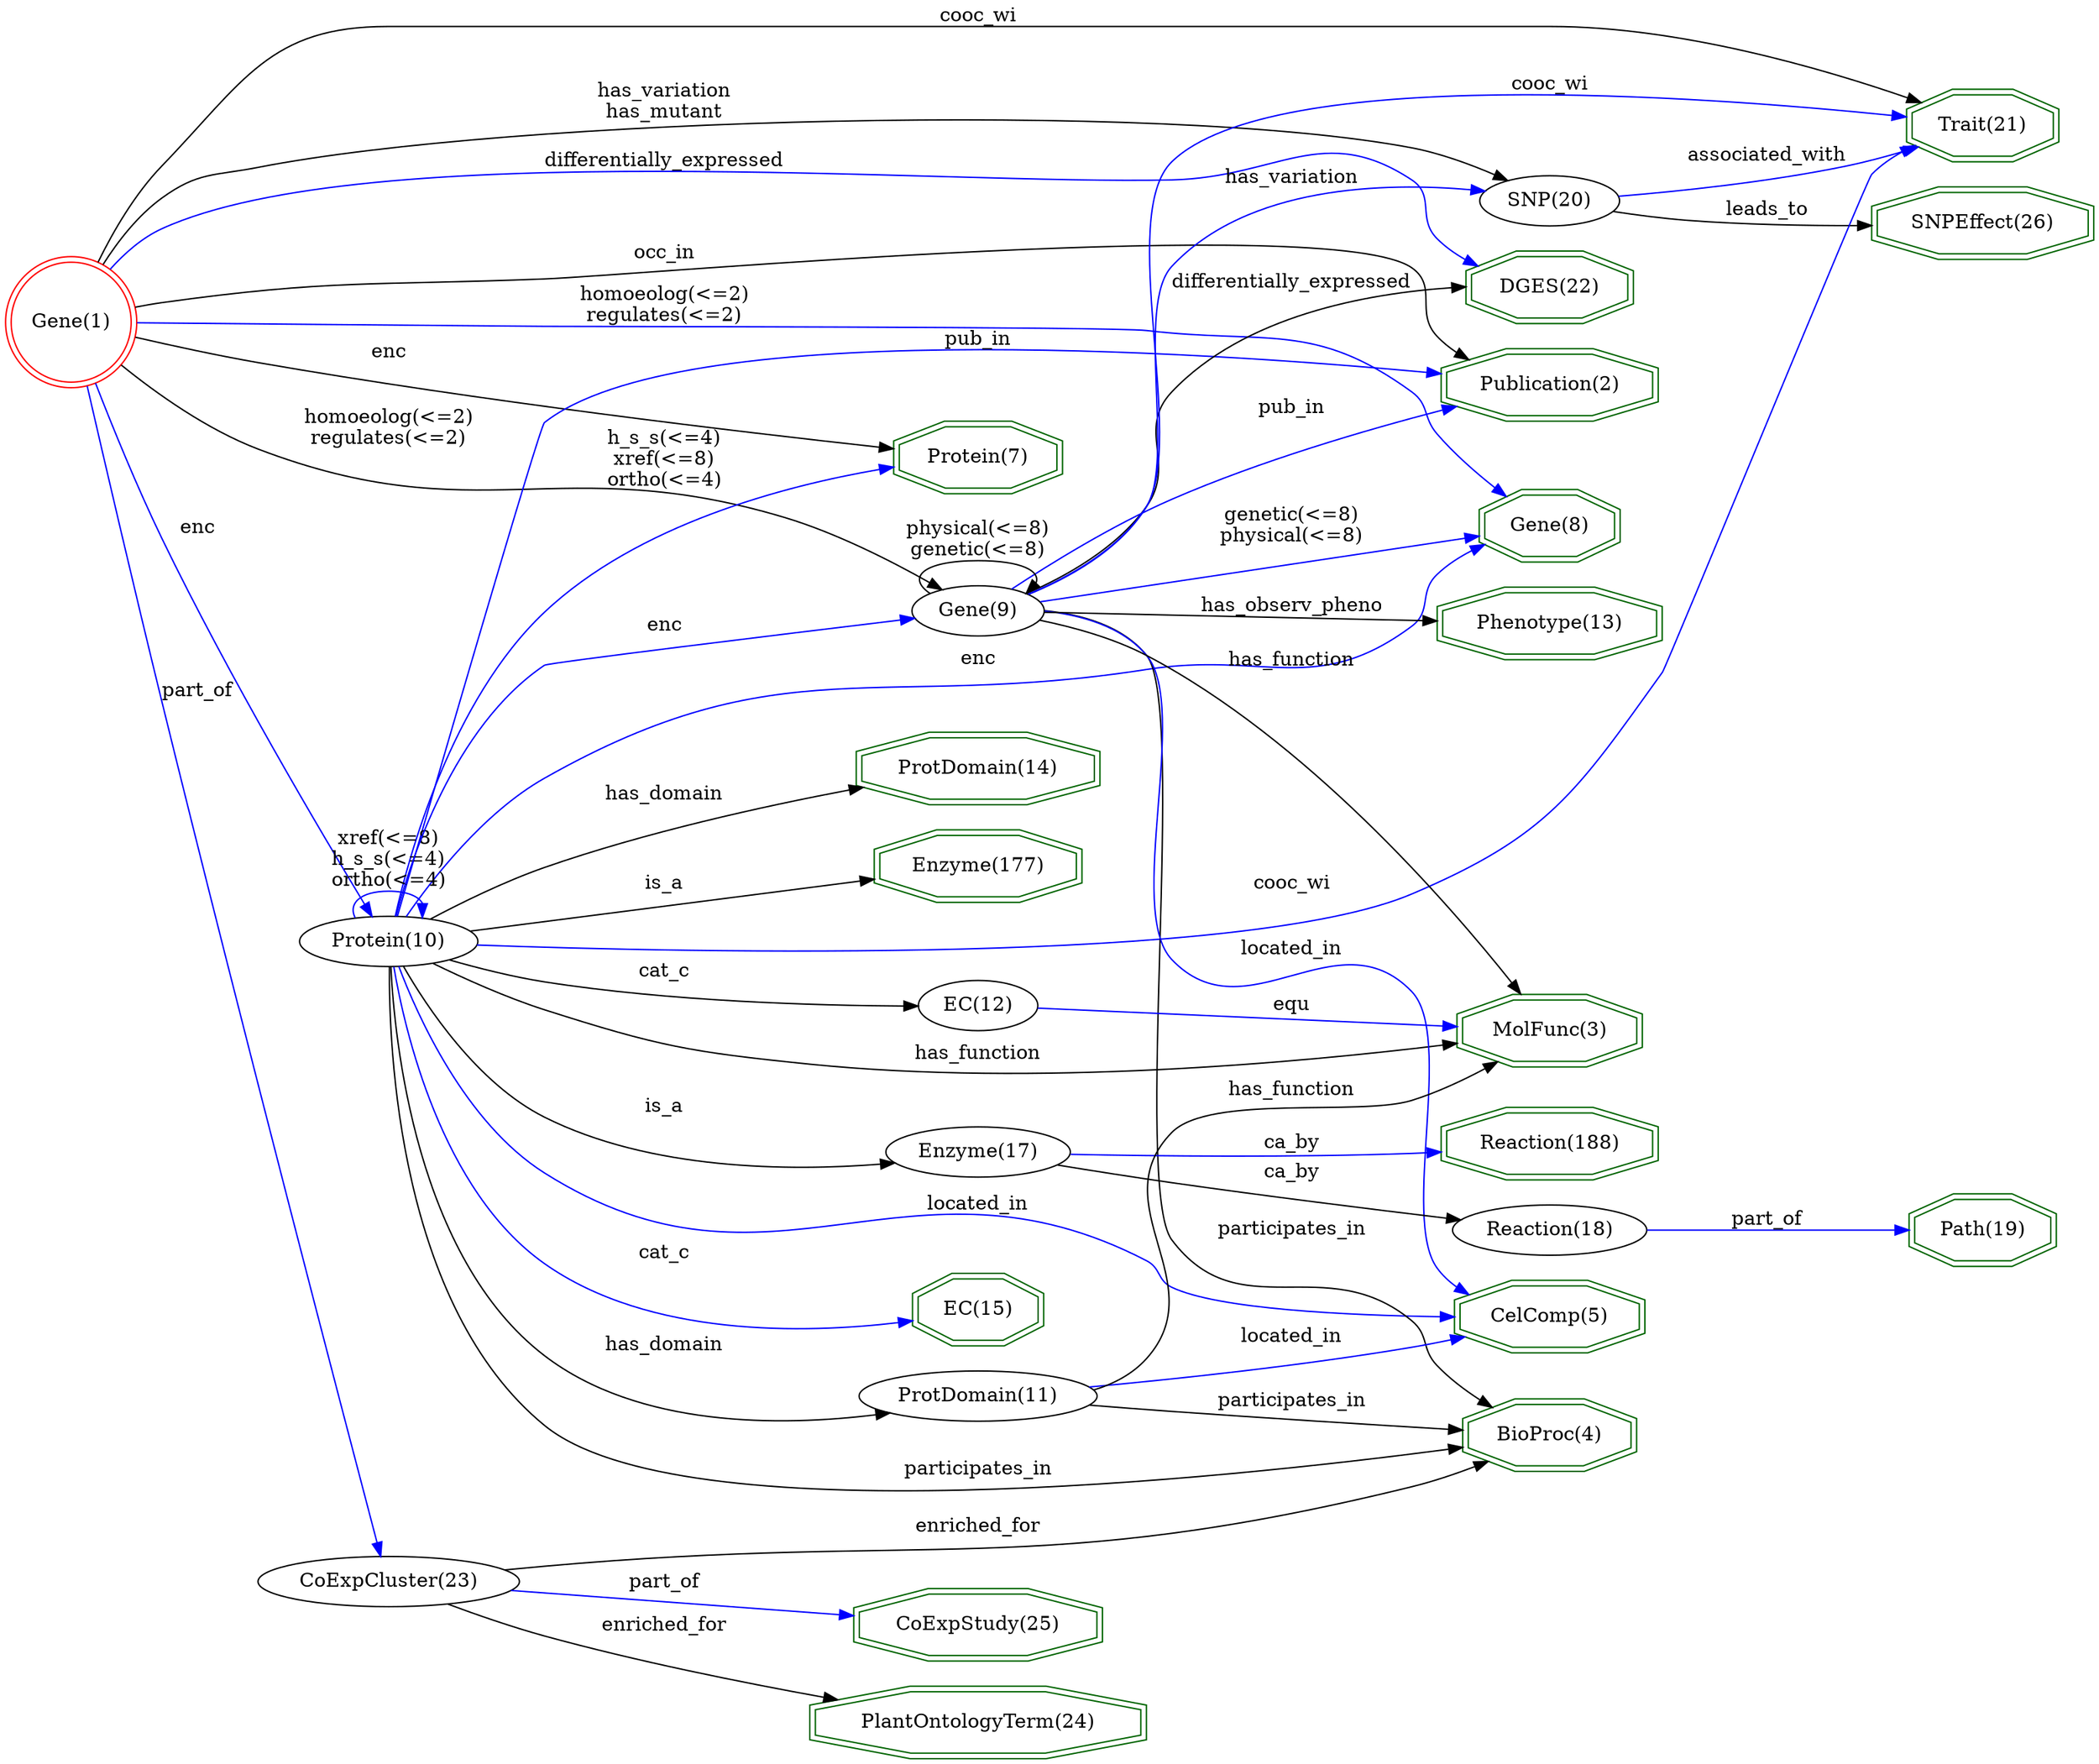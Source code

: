 digraph {
	graph [_draw_="c 9 -#fffffe00 C 7 -#ffffff P 4 0 0 0 1199 1279.45 1199 1279.45 0 ",
		bb="0,0,1279.4,1199",
		rankdir=LR,
		xdotversion=1.7
	];
	node [label="\N"];
	"EC(15)"	[_draw_="c 7 -#006400 p 8 629.53 288.54 629.53 303.46 606.55 314 574.05 314 551.08 303.46 551.08 288.54 574.05 278 606.55 278 c 7 -#006400 \
p 8 633.54 285.98 633.54 306.02 607.43 318 573.17 318 547.06 306.02 547.06 285.98 573.17 274 607.43 274 ",
		_ldraw_="F 14 11 -Times-Roman c 7 -#000000 T 590.3 291.8 0 41.21 6 -EC(15) ",
		color=darkgreen,
		height=0.61111,
		pos="590.3,296",
		shape=doubleoctagon,
		width=1.1977];
	"Path(19)"	[_draw_="c 7 -#006400 p 8 1251.61 346.54 1251.61 361.46 1225.94 372 1189.64 372 1163.97 361.46 1163.97 346.54 1189.64 336 1225.94 336 c 7 \
-#006400 p 8 1255.6 343.86 1255.6 364.14 1226.73 376 1188.85 376 1159.98 364.14 1159.98 343.86 1188.85 332 1226.73 332 ",
		_ldraw_="F 14 11 -Times-Roman c 7 -#000000 T 1207.79 349.8 0 48.21 8 -Path(19) ",
		color=darkgreen,
		height=0.61111,
		pos="1207.8,354",
		shape=doubleoctagon,
		width=1.3307];
	"BioProc(4)"	[_draw_="c 7 -#006400 p 8 992.87 200.54 992.87 215.46 961.56 226 917.27 226 885.96 215.46 885.96 200.54 917.27 190 961.56 190 c 7 -#006400 \
p 8 996.87 197.67 996.87 218.33 962.21 230 916.62 230 881.96 218.33 881.96 197.67 916.62 186 962.21 186 ",
		_ldraw_="F 14 11 -Times-Roman c 7 -#000000 T 939.41 203.8 0 62.21 10 -BioProc(4) ",
		color=darkgreen,
		height=0.61111,
		pos="939.41,208",
		shape=doubleoctagon,
		width=1.5966];
	"CelComp(5)"	[_draw_="c 7 -#006400 p 8 998.02 281.54 998.02 296.46 963.69 307 915.14 307 880.81 296.46 880.81 281.54 915.14 271 963.69 271 c 7 -#006400 \
p 8 1002.01 278.59 1002.01 299.41 964.29 311 914.54 311 876.82 299.41 876.82 278.59 914.54 267 964.29 267 ",
		_ldraw_="F 14 11 -Times-Roman c 7 -#000000 T 939.41 284.8 0 69.99 10 -CelComp(5) ",
		color=darkgreen,
		height=0.61111,
		pos="939.41,289",
		shape=doubleoctagon,
		width=1.7443];
	"Protein(7)"	[_draw_="c 7 -#006400 p 8 639.82 874.54 639.82 889.46 610.81 900 569.79 900 540.78 889.46 540.78 874.54 569.79 864 610.81 864 c 7 -#006400 \
p 8 643.81 871.74 643.81 892.26 611.51 904 569.09 904 536.8 892.26 536.8 871.74 569.09 860 611.51 860 ",
		_ldraw_="F 14 11 -Times-Roman c 7 -#000000 T 590.3 877.8 0 56.77 10 -Protein(7) ",
		color=darkgreen,
		height=0.61111,
		pos="590.3,882",
		shape=doubleoctagon,
		width=1.4931];
	"MolFunc(3)"	[_draw_="c 7 -#006400 p 8 996.81 506.54 996.81 521.46 963.19 532 915.64 532 882.02 521.46 882.02 506.54 915.64 496 963.19 496 c 7 -#006400 \
p 8 1000.82 503.61 1000.82 524.39 963.8 536 915.03 536 878.01 524.39 878.01 503.61 915.03 492 963.8 492 ",
		_ldraw_="F 14 11 -Times-Roman c 7 -#000000 T 939.41 509.8 0 67.66 10 -MolFunc(3) ",
		color=darkgreen,
		height=0.61111,
		pos="939.41,514",
		shape=doubleoctagon,
		width=1.7];
	"DGES(22)"	[_draw_="c 7 -#006400 p 8 991.19 994.54 991.19 1009.46 960.86 1020 917.97 1020 887.64 1009.46 887.64 994.54 917.97 984 960.86 984 c 7 -#006400 \
p 8 995.18 991.7 995.18 1012.3 961.53 1024 917.3 1024 883.65 1012.3 883.65 991.7 917.3 980 961.53 980 ",
		_ldraw_="F 14 11 -Times-Roman c 7 -#000000 T 939.41 997.8 0 59.88 8 -DGES(22) ",
		color=darkgreen,
		height=0.61111,
		pos="939.41,1002",
		shape=doubleoctagon,
		width=1.5523];
	"Trait(21)"	[_draw_="c 7 -#006400 p 8 1253.09 1104.54 1253.09 1119.46 1226.55 1130 1189.03 1130 1162.49 1119.46 1162.49 1104.54 1189.03 1094 1226.55 \
1094 c 7 -#006400 p 8 1257.1 1101.83 1257.1 1122.17 1227.32 1134 1188.25 1134 1158.48 1122.17 1158.48 1101.83 1188.25 1090 1227.32 \
1090 ",
		_ldraw_="F 14 11 -Times-Roman c 7 -#000000 T 1207.79 1107.8 0 50.05 9 -Trait(21) ",
		color=darkgreen,
		height=0.61111,
		pos="1207.8,1112",
		shape=doubleoctagon,
		width=1.3655];
	"SNPEffect(26)"	[_draw_="c 7 -#006400 p 8 1275.6 1040.54 1275.6 1055.46 1235.88 1066 1179.7 1066 1139.98 1055.46 1139.98 1040.54 1179.7 1030 1235.88 1030 \
c 7 -#006400 p 8 1279.6 1037.47 1279.6 1058.53 1236.4 1070 1179.18 1070 1135.98 1058.53 1135.98 1037.47 1179.18 1026 1236.4 1026 ",
		_ldraw_="F 14 11 -Times-Roman c 7 -#000000 T 1207.79 1043.8 0 82.95 13 -SNPEffect(26) ",
		color=darkgreen,
		height=0.61111,
		pos="1207.8,1048",
		shape=doubleoctagon,
		width=1.9905];
	"Publication(2)"	[_draw_="c 7 -#006400 p 8 1005.31 932.54 1005.31 947.46 966.71 958 912.12 958 873.52 947.46 873.52 932.54 912.12 922 966.71 922 c 7 -#006400 \
p 8 1009.32 929.49 1009.32 950.51 967.25 962 911.58 962 869.51 950.51 869.51 929.49 911.58 918 967.25 918 ",
		_ldraw_="F 14 11 -Times-Roman c 7 -#000000 T 939.41 935.8 0 80.1 14 -Publication(2) ",
		color=darkgreen,
		height=0.61111,
		pos="939.41,940",
		shape=doubleoctagon,
		width=1.9362];
	"Reaction(188)"	[_draw_="c 7 -#006400 p 8 1005.29 442.54 1005.29 457.46 966.7 468 912.13 468 873.54 457.46 873.54 442.54 912.13 432 966.7 432 c 7 -#006400 \
p 8 1009.3 439.49 1009.3 460.51 967.24 472 911.59 472 869.53 460.51 869.53 439.49 911.59 428 967.24 428 ",
		_ldraw_="F 14 11 -Times-Roman c 7 -#000000 T 939.41 445.8 0 80.08 13 -Reaction(188) ",
		color=darkgreen,
		height=0.61111,
		pos="939.41,450",
		shape=doubleoctagon,
		width=1.9359];
	"ProtDomain(14)"	[_draw_="c 7 -#006400 p 8 664.16 662.54 664.16 677.46 620.89 688 559.71 688 516.45 677.46 516.45 662.54 559.71 652 620.89 652 c 7 -#006400 \
p 8 668.16 659.4 668.16 680.6 621.38 692 559.23 692 512.44 680.6 512.44 659.4 559.23 648 621.38 648 ",
		_ldraw_="F 14 11 -Times-Roman c 7 -#000000 T 590.3 665.8 0 91.77 14 -ProtDomain(14) ",
		color=darkgreen,
		height=0.61111,
		pos="590.3,670",
		shape=doubleoctagon,
		width=2.1578];
	"Enzyme(177)"	[_draw_="c 7 -#006400 p 8 653.37 600.54 653.37 615.46 616.42 626 564.18 626 527.23 615.46 527.23 600.54 564.18 590 616.42 590 c 7 -#006400 \
p 8 657.37 597.53 657.37 618.47 616.98 630 563.62 630 523.23 618.47 523.23 597.53 563.62 586 616.98 586 ",
		_ldraw_="F 14 11 -Times-Roman c 7 -#000000 T 590.3 603.8 0 76.19 11 -Enzyme(177) ",
		color=darkgreen,
		height=0.61111,
		pos="590.3,608",
		shape=doubleoctagon,
		width=1.8621];
	"Phenotype(13)"	[_draw_="c 7 -#006400 p 8 1006.52 762.54 1006.52 777.46 967.21 788 911.62 788 872.31 777.46 872.31 762.54 911.62 752 967.21 752 c 7 -#006400 \
p 8 1010.51 759.47 1010.51 780.53 967.74 792 911.09 792 868.32 780.53 868.32 759.47 911.09 748 967.74 748 ",
		_ldraw_="F 14 11 -Times-Roman c 7 -#000000 T 939.41 765.8 0 82.43 13 -Phenotype(13) ",
		color=darkgreen,
		height=0.61111,
		pos="939.41,770",
		shape=doubleoctagon,
		width=1.9805];
	"Gene(8)"	[_draw_="c 7 -#006400 p 8 981.53 824.54 981.53 839.46 956.86 850 921.97 850 897.3 839.46 897.3 824.54 921.97 814 956.86 814 c 7 -#006400 \
p 8 985.51 821.9 985.51 842.1 957.67 854 921.16 854 893.32 842.1 893.32 821.9 921.16 810 957.67 810 ",
		_ldraw_="F 14 11 -Times-Roman c 7 -#000000 T 939.41 827.8 0 45.86 7 -Gene(8) ",
		color=darkgreen,
		height=0.61111,
		pos="939.41,832",
		shape=doubleoctagon,
		width=1.286];
	"CoExpStudy(25)"	[_draw_="c 7 -#006400 p 8 665.95 76.54 665.95 91.46 621.63 102 558.97 102 514.66 91.46 514.66 76.54 558.97 66 621.63 66 c 7 -#006400 p 8 \
669.94 73.38 669.94 94.62 622.1 106 558.5 106 510.67 94.62 510.67 73.38 558.5 62 622.1 62 ",
		_ldraw_="F 14 11 -Times-Roman c 7 -#000000 T 590.3 79.8 0 94.89 14 -CoExpStudy(25) ",
		color=darkgreen,
		height=0.61111,
		pos="590.3,84",
		shape=doubleoctagon,
		width=2.2172];
	"Gene(1)"	[_draw_="c 7 -#ff0000 e 43.08 976 39.15 39.15 c 7 -#ff0000 e 43.08 976 43.15 43.15 ",
		_ldraw_="F 14 11 -Times-Roman c 7 -#000000 T 43.08 971.8 0 45.86 7 -Gene(1) ",
		color=red,
		height=1.1966,
		pos="43.077,976",
		shape=doublecircle,
		width=1.1966];
	"Gene(1)" -> "Protein(7)"	[_draw_="c 7 -#000000 B 7 85.04 965.48 107.78 959.86 136.65 953.06 162.58 948 291.13 922.91 442.97 901.33 526.43 890.15 ",
		_hdraw_="S 5 -solid c 7 -#000000 C 7 -#000000 P 3 527.07 893.6 536.52 888.81 526.14 886.66 ",
		_ldraw_="F 14 11 -Times-Roman c 7 -#000000 T 237.53 950.8 0 19.43 3 -enc ",
		color=black,
		label=enc,
		lp="237.53,955",
		pos="e,536.52,888.81 85.038,965.48 107.78,959.86 136.65,953.06 162.58,948 291.13,922.91 442.97,901.33 526.43,890.15"];
	"Gene(1)" -> "DGES(22)"	[_draw_="c 7 -#0000ff B 16 68.04 1011.36 77.8 1022.87 90.11 1034.39 104.15 1041 350.18 1156.87 443.25 1067.44 715.09 1075 775.08 1076.67 \
800.02 1108.04 850.12 1075 867.07 1063.82 853.83 1047.44 868.12 1033 872.85 1028.22 878.44 1024.12 884.37 1020.62 ",
		_hdraw_="S 5 -solid c 7 -#0000ff C 7 -#0000ff P 3 886.05 1023.69 893.24 1015.91 882.76 1017.51 ",
		_ldraw_="F 14 11 -Times-Roman c 7 -#000000 T 398 1102.8 0 135.03 24 -differentially_expressed ",
		color=blue,
		label=differentially_expressed,
		lp="398,1107",
		pos="e,893.24,1015.9 68.037,1011.4 77.8,1022.9 90.113,1034.4 104.15,1041 350.18,1156.9 443.25,1067.4 715.09,1075 775.08,1076.7 800.02,\
1108 850.12,1075 867.07,1063.8 853.83,1047.4 868.12,1033 872.85,1028.2 878.44,1024.1 884.37,1020.6"];
	"Gene(1)" -> "Trait(21)"	[_draw_="c 7 -#000000 B 10 59.65 1016.3 86.06 1077.03 145.77 1185 236.53 1185 236.53 1185 236.53 1185 940.41 1185 1021.22 1185 1111.06 1153.37 \
1163.03 1131.75 ",
		_hdraw_="S 5 -solid c 7 -#000000 C 7 -#000000 P 3 1164.44 1134.96 1172.29 1127.84 1161.71 1128.51 ",
		_ldraw_="F 14 11 -Times-Roman c 7 -#000000 T 590.3 1187.8 0 47.43 7 -cooc_wi ",
		color=black,
		label=cooc_wi,
		lp="590.3,1192",
		pos="e,1172.3,1127.8 59.647,1016.3 86.058,1077 145.77,1185 236.53,1185 236.53,1185 236.53,1185 940.41,1185 1021.2,1185 1111.1,1153.4 \
1163,1131.8"];
	"Gene(1)" -> "Publication(2)"	[_draw_="c 7 -#000000 B 16 84.95 986.46 91.34 987.83 97.9 989.07 104.15 990 203.87 1004.82 229.74 1001.27 330.49 1005 445.88 1009.27 752.22 \
1069.24 850.12 1008 865.62 998.3 854.95 983.69 868.12 971 871.86 967.39 876.1 964.16 880.59 961.28 ",
		_hdraw_="S 5 -solid c 7 -#000000 C 7 -#000000 P 3 882.56 964.19 889.48 956.16 879.06 958.12 ",
		_ldraw_="F 14 11 -Times-Roman c 7 -#000000 T 398 1019.8 0 37.32 6 -occ_in ",
		color=black,
		label=occ_in,
		lp="398,1024",
		pos="e,889.48,956.16 84.948,986.46 91.344,987.83 97.904,989.07 104.15,990 203.87,1004.8 229.74,1001.3 330.49,1005 445.88,1009.3 752.22,\
1069.2 850.12,1008 865.62,998.3 854.95,983.69 868.12,971 871.86,967.39 876.1,964.16 880.59,961.28"];
	"Gene(1)" -> "Gene(8)"	[_draw_="c 7 -#0000ff B 10 86.37 975.56 229.83 974.05 689.52 969.14 697.09 968 767.19 957.47 789.43 959.65 850.12 923 864.34 914.41 892.48 \
884.32 913.19 861.06 ",
		_hdraw_="S 5 -solid c 7 -#0000ff C 7 -#0000ff P 3 915.9 863.29 919.9 853.48 910.65 858.65 ",
		_ldraw_="F 14 11 -Times-Roman c 7 -#000000 T 398 988.8 0 95.11 14 -homoeolog(<=2) F 14 11 -Times-Roman c 7 -#000000 T 398 974.8 0 82.65 14 \
-regulates(<=2) ",
		color=blue,
		label="homoeolog(<=2)\nregulates(<=2)",
		lp="398,986",
		pos="e,919.9,853.48 86.368,975.56 229.83,974.05 689.52,969.14 697.09,968 767.19,957.47 789.43,959.65 850.12,923 864.34,914.41 892.48,\
884.32 913.19,861.06"];
	"SNP(20)"	[_draw_="c 7 -#000000 e 939.41 1060 41.13 18 ",
		_ldraw_="F 14 11 -Times-Roman c 7 -#000000 T 939.41 1055.8 0 49.01 7 -SNP(20) ",
		height=0.5,
		pos="939.41,1060",
		width=1.1406];
	"Gene(1)" -> "SNP(20)"	[_draw_="c 7 -#000000 B 13 64.76 1013.58 75.1 1030.09 88.71 1048.89 104.15 1063 126.17 1083.12 134.27 1086.64 162.58 1096 307.65 1143.96 \
701.04 1129.47 850.12 1096 867.91 1092.01 886.73 1084.78 902.41 1077.85 ",
		_hdraw_="S 5 -solid c 7 -#000000 C 7 -#000000 P 3 904.08 1080.94 911.73 1073.61 901.18 1074.57 ",
		_ldraw_="F 14 11 -Times-Roman c 7 -#000000 T 398 1142.8 0 75.42 13 -has_variation F 14 11 -Times-Roman c 7 -#000000 T 398 1128.8 0 64.54 \
10 -has_mutant ",
		color=black,
		label="has_variation\nhas_mutant",
		lp="398,1140",
		pos="e,911.73,1073.6 64.764,1013.6 75.102,1030.1 88.705,1048.9 104.15,1063 126.17,1083.1 134.27,1086.6 162.58,1096 307.65,1144 701.04,\
1129.5 850.12,1096 867.91,1092 886.73,1084.8 902.41,1077.9"];
	"Protein(10)"	[_draw_="c 7 -#000000 e 237.53 550 50.27 18 ",
		_ldraw_="F 14 11 -Times-Roman c 7 -#000000 T 237.53 545.8 0 63.77 11 -Protein(10) ",
		height=0.5,
		pos="237.53,550",
		width=1.3996];
	"Gene(1)" -> "Protein(10)"	[_draw_="c 7 -#0000ff B 7 59.14 935.94 70.86 905.33 87.82 862.2 104.15 825 144.69 732.66 198.12 625.63 222.86 576.79 ",
		_hdraw_="S 5 -solid c 7 -#0000ff C 7 -#0000ff P 3 226.01 578.32 227.42 567.82 219.77 575.15 ",
		_ldraw_="F 14 11 -Times-Roman c 7 -#000000 T 124.37 827.8 0 19.43 3 -enc ",
		color=blue,
		label=enc,
		lp="124.37,832",
		pos="e,227.42,567.82 59.135,935.94 70.856,905.33 87.823,862.2 104.15,825 144.69,732.66 198.12,625.63 222.86,576.79"];
	"Gene(9)"	[_draw_="c 7 -#000000 e 590.3 778 39.15 18 ",
		_ldraw_="F 14 11 -Times-Roman c 7 -#000000 T 590.3 773.8 0 45.86 7 -Gene(9) ",
		height=0.5,
		pos="590.3,778",
		width=1.0855];
	"Gene(1)" -> "Gene(9)"	[_draw_="c 7 -#000000 B 10 75.22 946.72 97.76 927.23 129.88 902.76 162.58 889 288.35 836.06 335.59 880.72 465.52 839 498.08 828.54 532.82 \
810.78 557.18 797.11 ",
		_hdraw_="S 5 -solid c 7 -#000000 C 7 -#000000 P 3 559.03 800.09 565.99 792.09 555.56 794 ",
		_ldraw_="F 14 11 -Times-Roman c 7 -#000000 T 237.53 905.8 0 95.11 14 -homoeolog(<=2) F 14 11 -Times-Roman c 7 -#000000 T 237.53 891.8 0 82.65 \
14 -regulates(<=2) ",
		color=black,
		label="homoeolog(<=2)\nregulates(<=2)",
		lp="237.53,903",
		pos="e,565.99,792.09 75.221,946.72 97.757,927.23 129.88,902.76 162.58,889 288.35,836.06 335.59,880.72 465.52,839 498.08,828.54 532.82,\
810.78 557.18,797.11"];
	"CoExpCluster(23)"	[_draw_="c 7 -#000000 e 237.53 113 74.9 18 ",
		_ldraw_="F 14 11 -Times-Roman c 7 -#000000 T 237.53 108.8 0 102.66 16 -CoExpCluster(23) ",
		height=0.5,
		pos="237.53,113",
		width=2.082];
	"Gene(1)" -> "CoExpCluster(23)"	[_draw_="c 7 -#0000ff B 4 53.42 934.08 87.14 782.88 202.02 267.76 230.24 141.24 ",
		_hdraw_="S 5 -solid c 7 -#0000ff C 7 -#0000ff P 3 233.72 141.71 232.48 131.19 226.89 140.18 ",
		_ldraw_="F 14 11 -Times-Roman c 7 -#000000 T 124.37 698.8 0 40.43 7 -part_of ",
		color=blue,
		label=part_of,
		lp="124.37,703",
		pos="e,232.48,131.19 53.425,934.08 87.144,782.88 202.02,267.76 230.24,141.24"];
	"PlantOntologyTerm(24)"	[_draw_="c 7 -#006400 p 8 692.88 14.54 692.88 29.46 632.79 40 547.81 40 487.72 29.46 487.72 14.54 547.81 4 632.79 4 c 7 -#006400 p 8 696.87 \
11.18 696.87 32.82 633.14 44 547.46 44 483.73 32.82 483.73 11.18 547.46 0 633.14 0 ",
		_ldraw_="F 14 11 -Times-Roman c 7 -#000000 T 590.3 17.8 0 134.33 21 -PlantOntologyTerm(24) ",
		color=darkgreen,
		height=0.61111,
		pos="590.3,22",
		shape=doubleoctagon,
		width=2.9663];
	"Reaction(18)"	[_draw_="c 7 -#000000 e 939.41 354 56.04 18 ",
		_ldraw_="F 14 11 -Times-Roman c 7 -#000000 T 939.41 349.8 0 73.08 12 -Reaction(18) ",
		height=0.5,
		pos="939.41,354",
		width=1.5631];
	"Reaction(18)" -> "Path(19)"	[_draw_="c 7 -#0000ff B 4 995.93 354 1040.91 354 1104.07 354 1149.51 354 ",
		_hdraw_="S 5 -solid c 7 -#0000ff C 7 -#0000ff P 3 1149.8 357.5 1159.8 354 1149.8 350.5 ",
		_ldraw_="F 14 11 -Times-Roman c 7 -#000000 T 1073.42 356.8 0 40.43 7 -part_of ",
		color=blue,
		label=part_of,
		lp="1073.4,361",
		pos="e,1159.8,354 995.93,354 1040.9,354 1104.1,354 1149.5,354"];
	"SNP(20)" -> "Trait(21)"	[_draw_="c 7 -#0000ff B 7 979.53 1064.13 1015.73 1068.32 1070.92 1075.68 1118.13 1086 1130.62 1088.73 1143.93 1092.28 1156.33 1095.88 ",
		_hdraw_="S 5 -solid c 7 -#0000ff C 7 -#0000ff P 3 1155.47 1099.27 1166.05 1098.75 1157.45 1092.56 ",
		_ldraw_="F 14 11 -Times-Roman c 7 -#000000 T 1073.42 1088.8 0 89.42 15 -associated_with ",
		color=blue,
		label=associated_with,
		lp="1073.4,1093",
		pos="e,1166,1098.8 979.53,1064.1 1015.7,1068.3 1070.9,1075.7 1118.1,1086 1130.6,1088.7 1143.9,1092.3 1156.3,1095.9"];
	"SNP(20)" -> "SNPEffect(26)"	[_draw_="c 7 -#000000 B 7 978.57 1054.25 994.09 1052.17 1012.22 1050.07 1028.71 1049 1060.45 1046.94 1095.44 1046.38 1125.93 1046.44 ",
		_hdraw_="S 5 -solid c 7 -#000000 C 7 -#000000 P 3 1126.08 1049.94 1136.09 1046.48 1126.11 1042.94 ",
		_ldraw_="F 14 11 -Times-Roman c 7 -#000000 T 1073.42 1051.8 0 46.66 8 -leads_to ",
		color=black,
		label=leads_to,
		lp="1073.4,1056",
		pos="e,1136.1,1046.5 978.57,1054.2 994.09,1052.2 1012.2,1050.1 1028.7,1049 1060.4,1046.9 1095.4,1046.4 1125.9,1046.4"];
	"Protein(10)" -> "EC(15)"	[_draw_="c 7 -#0000ff B 7 239.67 531.88 243.54 487.38 260.2 372.49 330.49 320 390.05 275.51 480.14 278.35 536.79 286.02 ",
		_hdraw_="S 5 -solid c 7 -#0000ff C 7 -#0000ff P 3 536.57 289.52 546.97 287.5 537.58 282.59 ",
		_ldraw_="F 14 11 -Times-Roman c 7 -#000000 T 398 322.8 0 29.53 5 -cat_c ",
		color=blue,
		label=cat_c,
		lp="398,327",
		pos="e,546.97,287.5 239.67,531.88 243.54,487.38 260.2,372.49 330.49,320 390.05,275.51 480.14,278.35 536.79,286.02"];
	"Protein(10)" -> "BioProc(4)"	[_draw_="c 7 -#000000 B 7 241.17 531.8 250.41 470.66 283.36 274.33 330.49 235 410.8 167.97 730.68 188.49 871.4 201.22 ",
		_hdraw_="S 5 -solid c 7 -#000000 C 7 -#000000 P 3 871.34 204.73 881.62 202.16 871.98 197.76 ",
		_ldraw_="F 14 11 -Times-Roman c 7 -#000000 T 590.3 195.8 0 82.41 15 -participates_in ",
		color=black,
		label=participates_in,
		lp="590.3,200",
		pos="e,881.62,202.16 241.17,531.8 250.41,470.66 283.36,274.33 330.49,235 410.8,167.97 730.68,188.49 871.4,201.22"];
	"Protein(10)" -> "CelComp(5)"	[_draw_="c 7 -#0000ff B 10 238.68 531.93 240.13 482.56 251.4 344.58 330.49 277 418.28 201.98 736.13 254.49 850.12 273 856.17 273.98 862.45 \
275.04 868.75 276.13 ",
		_hdraw_="S 5 -solid c 7 -#0000ff C 7 -#0000ff P 3 868.17 279.58 878.62 277.86 869.37 272.69 ",
		_ldraw_="F 14 11 -Times-Roman c 7 -#000000 T 590.3 251.8 0 58.31 10 -located_in ",
		color=blue,
		label=located_in,
		lp="590.3,256",
		pos="e,878.62,277.86 238.68,531.93 240.13,482.56 251.4,344.58 330.49,277 418.28,201.98 736.13,254.49 850.12,273 856.17,273.98 862.45,\
275.04 868.75,276.13"];
	"Protein(10)" -> "Protein(7)"	[_draw_="c 7 -#0000ff B 7 241.49 567.99 249.13 609.27 273.07 712.01 330.49 774 382.56 830.22 468.43 858.14 526.86 871.3 ",
		_hdraw_="S 5 -solid c 7 -#0000ff C 7 -#0000ff P 3 526.2 874.74 536.72 873.44 527.69 867.9 ",
		_ldraw_="F 14 11 -Times-Roman c 7 -#000000 T 398 883.8 0 64.01 10 -h_s_s(<=4) F 14 11 -Times-Roman c 7 -#000000 T 398 869.8 0 54.65 9 -xref(<=\
8) F 14 11 -Times-Roman c 7 -#000000 T 398 855.8 0 61.67 10 -ortho(<=4) ",
		color=blue,
		label="h_s_s(<=4)\nxref(<=8)\northo(<=4)",
		lp="398,874",
		pos="e,536.72,873.44 241.49,567.99 249.13,609.27 273.07,712.01 330.49,774 382.56,830.22 468.43,858.14 526.86,871.3"];
	"Protein(10)" -> "MolFunc(3)"	[_draw_="c 7 -#000000 B 7 280.75 540.74 329.36 530.59 411.75 514.96 483.52 509 619.18 497.73 778.37 503.9 867.91 509.14 ",
		_hdraw_="S 5 -solid c 7 -#000000 C 7 -#000000 P 3 867.76 512.63 877.95 509.74 868.17 505.65 ",
		_ldraw_="F 14 11 -Times-Roman c 7 -#000000 T 590.3 511.8 0 72.32 12 -has_function ",
		color=black,
		label=has_function,
		lp="590.3,516",
		pos="e,877.95,509.74 280.75,540.74 329.36,530.59 411.75,514.96 483.52,509 619.18,497.73 778.37,503.9 867.91,509.14"];
	"Protein(10)" -> "Trait(21)"	[_draw_="c 7 -#0000ff B 13 247.61 532.22 261.61 506.8 291.05 460.77 330.49 439 414.29 392.73 937.44 358.34 1010.71 419 1068.21 466.6 1090.32 \
1020.07 1136.13 1079 1141.1 1085.39 1147.6 1090.59 1154.64 1094.82 ",
		_hdraw_="S 5 -solid c 7 -#0000ff C 7 -#0000ff P 3 1153.31 1098.07 1163.78 1099.66 1156.58 1091.89 ",
		_ldraw_="F 14 11 -Times-Roman c 7 -#000000 T 782.6 389.8 0 47.43 7 -cooc_wi ",
		color=blue,
		label=cooc_wi,
		lp="782.6,394",
		pos="e,1163.8,1099.7 247.61,532.22 261.61,506.8 291.05,460.77 330.49,439 414.29,392.73 937.44,358.34 1010.7,419 1068.2,466.6 1090.3,1020.1 \
1136.1,1079 1141.1,1085.4 1147.6,1090.6 1154.6,1094.8"];
	"Protein(10)" -> "Publication(2)"	[_draw_="c 7 -#0000ff B 7 242.7 568.1 258.88 638.12 317.33 887.87 330.49 899 408.26 964.81 713.19 954.79 859.39 945.8 ",
		_hdraw_="S 5 -solid c 7 -#0000ff C 7 -#0000ff P 3 859.88 949.28 869.64 945.16 859.44 942.29 ",
		_ldraw_="F 14 11 -Times-Roman c 7 -#000000 T 590.3 954.8 0 38.89 6 -pub_in ",
		color=blue,
		label=pub_in,
		lp="590.3,959",
		pos="e,869.64,945.16 242.7,568.1 258.88,638.12 317.33,887.87 330.49,899 408.26,964.81 713.19,954.79 859.39,945.8"];
	"Protein(10)" -> "ProtDomain(14)"	[_draw_="c 7 -#000000 B 7 260.13 566.14 278.12 578.88 304.85 596.26 330.49 607 386.86 630.63 454.03 646.65 505.8 656.63 ",
		_hdraw_="S 5 -solid c 7 -#000000 C 7 -#000000 P 3 505.47 660.12 515.95 658.54 506.77 653.25 ",
		_ldraw_="F 14 11 -Times-Roman c 7 -#000000 T 398 649.8 0 67.66 10 -has_domain ",
		color=black,
		label=has_domain,
		lp="398,654",
		pos="e,515.95,658.54 260.13,566.14 278.12,578.88 304.85,596.26 330.49,607 386.86,630.63 454.03,646.65 505.8,656.63"];
	"Protein(10)" -> "Enzyme(177)"	[_draw_="c 7 -#000000 B 7 281.97 558.87 297.28 561.9 314.62 565.22 330.49 568 391.79 578.73 461.52 589.42 513.15 597.05 ",
		_hdraw_="S 5 -solid c 7 -#000000 C 7 -#000000 P 3 512.82 600.54 523.23 598.53 513.84 593.61 ",
		_ldraw_="F 14 11 -Times-Roman c 7 -#000000 T 398 591.8 0 22.55 4 -is_a ",
		color=black,
		label=is_a,
		lp="398,596",
		pos="e,523.23,598.53 281.97,558.87 297.28,561.9 314.62,565.22 330.49,568 391.79,578.73 461.52,589.42 513.15,597.05"];
	"Protein(10)" -> "Gene(8)"	[_draw_="c 7 -#0000ff B 13 247.75 567.89 261.93 593.55 291.59 640.42 330.49 665 429.99 727.9 755.39 698.11 850.12 768 863.56 777.92 855.82 \
789.69 868.12 801 874.12 806.52 881.27 811.18 888.68 815.06 ",
		_hdraw_="S 5 -solid c 7 -#0000ff C 7 -#0000ff P 3 887.59 818.42 898.12 819.58 890.61 812.1 ",
		_ldraw_="F 14 11 -Times-Roman c 7 -#000000 T 590.3 726.8 0 19.43 3 -enc ",
		color=blue,
		label=enc,
		lp="590.3,731",
		pos="e,898.12,819.58 247.75,567.89 261.93,593.55 291.59,640.42 330.49,665 429.99,727.9 755.39,698.11 850.12,768 863.56,777.92 855.82,\
789.69 868.12,801 874.12,806.52 881.27,811.18 888.68,815.06"];
	"Protein(10)" -> "Protein(10)"	[_draw_="c 7 -#0000ff B 7 217.85 566.66 213.47 576.62 220.03 586 237.53 586 248.74 586 255.47 582.15 257.7 576.77 ",
		_hdraw_="S 5 -solid c 7 -#0000ff C 7 -#0000ff P 3 261.19 576.49 257.22 566.66 254.2 576.82 ",
		_ldraw_="F 14 11 -Times-Roman c 7 -#000000 T 237.53 616.8 0 54.65 9 -xref(<=8) F 14 11 -Times-Roman c 7 -#000000 T 237.53 602.8 0 64.01 10 \
-h_s_s(<=4) F 14 11 -Times-Roman c 7 -#000000 T 237.53 588.8 0 61.67 10 -ortho(<=4) ",
		color=blue,
		label="xref(<=8)\nh_s_s(<=4)\northo(<=4)",
		lp="237.53,607",
		pos="e,257.22,566.66 217.85,566.66 213.47,576.62 220.03,586 237.53,586 248.74,586 255.47,582.15 257.7,576.77"];
	"Enzyme(17)"	[_draw_="c 7 -#000000 e 590.3 446 53.63 18 ",
		_ldraw_="F 14 11 -Times-Roman c 7 -#000000 T 590.3 441.8 0 69.19 10 -Enzyme(17) ",
		height=0.5,
		pos="590.3,446",
		width=1.4949];
	"Protein(10)" -> "Enzyme(17)"	[_draw_="c 7 -#000000 B 7 253.08 532.56 269.69 514.01 298.7 485.51 330.49 472 393.74 445.12 473.26 441.01 527.35 442.1 ",
		_hdraw_="S 5 -solid c 7 -#000000 C 7 -#000000 P 3 527.39 445.6 537.48 442.37 527.57 438.6 ",
		_ldraw_="F 14 11 -Times-Roman c 7 -#000000 T 398 474.8 0 22.55 4 -is_a ",
		color=black,
		label=is_a,
		lp="398,479",
		pos="e,537.48,442.37 253.08,532.56 269.69,514.01 298.7,485.51 330.49,472 393.74,445.12 473.26,441.01 527.35,442.1"];
	"Protein(10)" -> "Gene(9)"	[_draw_="c 7 -#0000ff B 7 241.74 568.19 249.48 606.32 272.98 694.59 330.49 737 334.74 740.14 469.44 760.36 542.79 771.18 ",
		_hdraw_="S 5 -solid c 7 -#0000ff C 7 -#0000ff P 3 542.31 774.65 552.71 772.65 543.33 767.73 ",
		_ldraw_="F 14 11 -Times-Roman c 7 -#000000 T 398 761.8 0 19.43 3 -enc ",
		color=blue,
		label=enc,
		lp="398,766",
		pos="e,552.71,772.65 241.74,568.19 249.48,606.32 272.98,694.59 330.49,737 334.74,740.14 469.44,760.36 542.79,771.18"];
	"EC(12)"	[_draw_="c 7 -#000000 e 590.3 550 36.28 18 ",
		_ldraw_="F 14 11 -Times-Roman c 7 -#000000 T 590.3 545.8 0 41.21 6 -EC(12) ",
		height=0.5,
		pos="590.3,550",
		width=1.0039];
	"Protein(10)" -> "EC(12)"	[_draw_="c 7 -#000000 B 4 288.05 550 356.16 550 477.82 550 543.77 550 ",
		_hdraw_="S 5 -solid c 7 -#000000 C 7 -#000000 P 3 543.86 553.5 553.86 550 543.86 546.5 ",
		_ldraw_="F 14 11 -Times-Roman c 7 -#000000 T 398 552.8 0 29.53 5 -cat_c ",
		color=black,
		label=cat_c,
		lp="398,557",
		pos="e,553.86,550 288.05,550 356.16,550 477.82,550 543.77,550"];
	"ProtDomain(11)"	[_draw_="c 7 -#000000 e 590.3 354 68 18 ",
		_ldraw_="F 14 11 -Times-Roman c 7 -#000000 T 590.3 349.8 0 91.25 14 -ProtDomain(11) ",
		height=0.5,
		pos="590.3,354",
		width=1.8819];
	"Protein(10)" -> "ProtDomain(11)"	[_draw_="c 7 -#000000 B 7 241.81 531.99 249.64 494.76 273.23 409.65 330.49 372 388.06 334.14 469.24 335.1 525.26 342.01 ",
		_hdraw_="S 5 -solid c 7 -#000000 C 7 -#000000 P 3 525.04 345.51 535.42 343.36 525.97 338.57 ",
		_ldraw_="F 14 11 -Times-Roman c 7 -#000000 T 398 374.8 0 67.66 10 -has_domain ",
		color=black,
		label=has_domain,
		lp="398,379",
		pos="e,535.42,343.36 241.81,531.99 249.64,494.76 273.23,409.65 330.49,372 388.06,334.14 469.24,335.1 525.26,342.01"];
	"Enzyme(17)" -> "Reaction(188)"	[_draw_="c 7 -#0000ff B 7 644.35 444.8 696.68 443.85 778.93 442.99 850.12 445 853.17 445.09 856.27 445.19 859.41 445.31 ",
		_hdraw_="S 5 -solid c 7 -#0000ff C 7 -#0000ff P 3 859.37 448.81 869.5 445.72 859.65 441.81 ",
		_ldraw_="F 14 11 -Times-Roman c 7 -#000000 T 782.6 447.8 0 33.43 5 -ca_by ",
		color=blue,
		label=ca_by,
		lp="782.6,452",
		pos="e,869.5,445.72 644.35,444.8 696.68,443.85 778.93,442.99 850.12,445 853.17,445.09 856.27,445.19 859.41,445.31"];
	"Enzyme(17)" -> "Reaction(18)"	[_draw_="c 7 -#000000 B 10 619.73 430.66 641.64 418.34 672.28 400.01 697.09 381 705.82 374.31 704.96 368.29 715.09 364 766.75 342.11 831.28 \
341.75 877.67 345.59 ",
		_hdraw_="S 5 -solid c 7 -#000000 C 7 -#000000 P 3 877.6 349.1 887.87 346.53 878.24 342.13 ",
		_ldraw_="F 14 11 -Times-Roman c 7 -#000000 T 782.6 366.8 0 33.43 5 -ca_by ",
		color=black,
		label=ca_by,
		lp="782.6,371",
		pos="e,887.87,346.53 619.73,430.66 641.64,418.34 672.28,400.01 697.09,381 705.82,374.31 704.96,368.29 715.09,364 766.75,342.11 831.28,\
341.75 877.67,345.59"];
	"Gene(9)" -> "BioProc(4)"	[_draw_="c 7 -#000000 B 16 629.48 777 652.87 774.19 681.27 766.39 697.09 746 725.79 709.01 683.88 359.9 715.09 325 755.57 279.73 802.74 342 \
850.12 304 867.24 290.26 854.61 275.31 868.12 258 875.82 248.13 885.99 239.38 896.19 232.06 ",
		_hdraw_="S 5 -solid c 7 -#000000 C 7 -#000000 P 3 898.42 234.78 904.71 226.26 894.48 228.99 ",
		_ldraw_="F 14 11 -Times-Roman c 7 -#000000 T 782.6 327.8 0 82.41 15 -participates_in ",
		color=black,
		label=participates_in,
		lp="782.6,332",
		pos="e,904.71,226.26 629.48,777 652.87,774.19 681.27,766.39 697.09,746 725.79,709.01 683.88,359.9 715.09,325 755.57,279.73 802.74,342 \
850.12,304 867.24,290.26 854.61,275.31 868.12,258 875.82,248.13 885.99,239.38 896.19,232.06"];
	"Gene(9)" -> "CelComp(5)"	[_draw_="c 7 -#0000ff B 16 629.4 776.45 652.45 773.39 680.51 765.53 697.09 746 736.83 699.18 677.56 657.62 715.09 609 754.68 557.7 811.86 \
606.3 850.12 554 879.99 513.16 840.51 369.41 868.12 327 872.43 320.38 878.3 314.82 884.83 310.19 ",
		_hdraw_="S 5 -solid c 7 -#0000ff C 7 -#0000ff P 3 886.78 313.09 893.37 304.79 883.05 307.17 ",
		_ldraw_="F 14 11 -Times-Roman c 7 -#000000 T 782.6 611.8 0 58.31 10 -located_in ",
		color=blue,
		label=located_in,
		lp="782.6,616",
		pos="e,893.37,304.79 629.4,776.45 652.45,773.39 680.51,765.53 697.09,746 736.83,699.18 677.56,657.62 715.09,609 754.68,557.7 811.86,606.3 \
850.12,554 879.99,513.16 840.51,369.41 868.12,327 872.43,320.38 878.3,314.82 884.83,310.19"];
	"Gene(9)" -> "MolFunc(3)"	[_draw_="c 7 -#000000 B 7 626.5 771.07 647.77 766 674.95 757.9 697.09 746 792.66 694.63 877.19 594.79 915.95 544.51 ",
		_hdraw_="S 5 -solid c 7 -#000000 C 7 -#000000 P 3 918.93 546.37 922.21 536.29 913.36 542.12 ",
		_ldraw_="F 14 11 -Times-Roman c 7 -#000000 T 782.6 734.8 0 72.32 12 -has_function ",
		color=black,
		label=has_function,
		lp="782.6,739",
		pos="e,922.21,536.29 626.5,771.07 647.77,766 674.95,757.9 697.09,746 792.66,694.63 877.19,594.79 915.95,544.51"];
	"Gene(9)" -> "DGES(22)"	[_draw_="c 7 -#000000 B 10 619.45 790.31 643.66 802.34 677.64 822.94 697.09 851 715.87 878.11 692.9 898.59 715.09 923 755.72 967.69 823.25 \
987.11 873.43 995.54 ",
		_hdraw_="S 5 -solid c 7 -#000000 C 7 -#000000 P 3 873.12 999.03 883.54 997.13 874.2 992.12 ",
		_ldraw_="F 14 11 -Times-Roman c 7 -#000000 T 782.6 992.8 0 135.03 24 -differentially_expressed ",
		color=black,
		label=differentially_expressed,
		lp="782.6,997",
		pos="e,883.54,997.13 619.45,790.31 643.66,802.34 677.64,822.94 697.09,851 715.87,878.11 692.9,898.59 715.09,923 755.72,967.69 823.25,\
987.11 873.43,995.54"];
	"Gene(9)" -> "Trait(21)"	[_draw_="c 7 -#0000ff B 10 620.62 789.58 645.59 801.12 680.05 821.42 697.09 851 722.57 895.23 678.75 1044.15 715.09 1080 774.79 1138.9 1031.5 \
1126.35 1148.4 1117.24 ",
		_hdraw_="S 5 -solid c 7 -#0000ff C 7 -#0000ff P 3 1148.9 1120.71 1158.59 1116.43 1148.35 1113.74 ",
		_ldraw_="F 14 11 -Times-Roman c 7 -#000000 T 939.41 1127.8 0 47.43 7 -cooc_wi ",
		color=blue,
		label=cooc_wi,
		lp="939.41,1132",
		pos="e,1158.6,1116.4 620.62,789.58 645.59,801.12 680.05,821.42 697.09,851 722.57,895.23 678.75,1044.1 715.09,1080 774.79,1138.9 1031.5,\
1126.3 1148.4,1117.2"];
	"Gene(9)" -> "Publication(2)"	[_draw_="c 7 -#0000ff B 7 614.07 792.29 638.53 807.35 678.79 831.3 715.09 849 770.77 876.16 836.7 902.33 882.42 919.57 ",
		_hdraw_="S 5 -solid c 7 -#0000ff C 7 -#0000ff P 3 881.27 922.88 891.86 923.12 883.73 916.33 ",
		_ldraw_="F 14 11 -Times-Roman c 7 -#000000 T 782.6 907.8 0 38.89 6 -pub_in ",
		color=blue,
		label=pub_in,
		lp="782.6,912",
		pos="e,891.86,923.12 614.07,792.29 638.53,807.35 678.79,831.3 715.09,849 770.77,876.16 836.7,902.33 882.42,919.57"];
	"Gene(9)" -> "Phenotype(13)"	[_draw_="c 7 -#000000 B 4 629.44 777.12 684.08 775.86 785.95 773.51 857.75 771.86 ",
		_hdraw_="S 5 -solid c 7 -#000000 C 7 -#000000 P 3 858.2 775.35 868.11 771.62 858.03 768.35 ",
		_ldraw_="F 14 11 -Times-Roman c 7 -#000000 T 782.6 776.8 0 104.2 16 -has_observ_pheno ",
		color=black,
		label=has_observ_pheno,
		lp="782.6,781",
		pos="e,868.11,771.62 629.44,777.12 684.08,775.86 785.95,773.51 857.75,771.86"];
	"Gene(9)" -> "Gene(8)"	[_draw_="c 7 -#0000ff B 4 627.47 783.63 688.21 793.08 811.09 812.19 882.85 823.36 ",
		_hdraw_="S 5 -solid c 7 -#0000ff C 7 -#0000ff P 3 882.64 826.86 893.06 824.94 883.71 819.95 ",
		_ldraw_="F 14 11 -Times-Roman c 7 -#000000 T 782.6 833.8 0 72.54 12 -genetic(<=8) F 14 11 -Times-Roman c 7 -#000000 T 782.6 819.8 0 78.77 \
13 -physical(<=8) ",
		color=blue,
		label="genetic(<=8)\nphysical(<=8)",
		lp="782.6,831",
		pos="e,893.06,824.94 627.47,783.63 688.21,793.08 811.09,812.19 882.85,823.36"];
	"Gene(9)" -> "SNP(20)"	[_draw_="c 7 -#0000ff B 10 620.36 789.73 645.17 801.37 679.52 821.73 697.09 851 733.22 911.22 668.35 955.57 715.09 1008 758.33 1056.51 837.24 \
1064.3 888.74 1063.57 ",
		_hdraw_="S 5 -solid c 7 -#0000ff C 7 -#0000ff P 3 889.07 1067.06 898.98 1063.31 888.89 1060.07 ",
		_ldraw_="F 14 11 -Times-Roman c 7 -#000000 T 782.6 1064.8 0 75.42 13 -has_variation ",
		color=blue,
		label=has_variation,
		lp="782.6,1069",
		pos="e,898.98,1063.3 620.36,789.73 645.17,801.37 679.52,821.73 697.09,851 733.22,911.22 668.35,955.57 715.09,1008 758.33,1056.5 837.24,\
1064.3 888.74,1063.6"];
	"Gene(9)" -> "Gene(9)"	[_draw_="c 7 -#000000 B 7 561.19 790.17 546.1 801.6 555.8 814 590.3 814 616.98 814 628.83 806.58 625.85 797.93 ",
		_hdraw_="S 5 -solid c 7 -#000000 C 7 -#000000 P 3 628.49 795.63 619.41 790.17 623.1 800.1 ",
		_ldraw_="F 14 11 -Times-Roman c 7 -#000000 T 590.3 830.8 0 78.77 13 -physical(<=8) F 14 11 -Times-Roman c 7 -#000000 T 590.3 816.8 0 72.54 \
12 -genetic(<=8) ",
		color=black,
		label="physical(<=8)\ngenetic(<=8)",
		lp="590.3,828",
		pos="e,619.41,790.17 561.19,790.17 546.1,801.6 555.8,814 590.3,814 616.98,814 628.83,806.58 625.85,797.93"];
	"EC(12)" -> "MolFunc(3)"	[_draw_="c 7 -#0000ff B 4 625.85 546.42 682.03 540.59 794.28 528.95 867.84 521.32 ",
		_hdraw_="S 5 -solid c 7 -#0000ff C 7 -#0000ff P 3 868.37 524.78 877.96 520.27 867.65 517.82 ",
		_ldraw_="F 14 11 -Times-Roman c 7 -#000000 T 782.6 538.8 0 20.21 3 -equ ",
		color=blue,
		label=equ,
		lp="782.6,543",
		pos="e,877.96,520.27 625.85,546.42 682.03,540.59 794.28,528.95 867.84,521.32"];
	"ProtDomain(11)" -> "BioProc(4)"	[_draw_="c 7 -#000000 B 10 655.35 348.92 670.68 344.89 685.85 338.14 697.09 327 719.29 304.99 692.61 280.72 715.09 259 756.34 219.14 822 \
208 871.47 205.88 ",
		_hdraw_="S 5 -solid c 7 -#000000 C 7 -#000000 P 3 871.89 209.37 881.77 205.56 871.67 202.37 ",
		_ldraw_="F 14 11 -Times-Roman c 7 -#000000 T 782.6 261.8 0 82.41 15 -participates_in ",
		color=black,
		label=participates_in,
		lp="782.6,266",
		pos="e,881.77,205.56 655.35,348.92 670.68,344.89 685.85,338.14 697.09,327 719.29,304.99 692.61,280.72 715.09,259 756.34,219.14 822,208 \
871.47,205.88"];
	"ProtDomain(11)" -> "CelComp(5)"	[_draw_="c 7 -#0000ff B 10 653.68 347.44 669.11 343.43 684.75 337.06 697.09 327 711.26 315.44 699.61 299.73 715.09 290 739.5 274.65 810.94 \
276.8 866.51 281.3 ",
		_hdraw_="S 5 -solid c 7 -#0000ff C 7 -#0000ff P 3 866.43 284.8 876.69 282.16 867.02 277.83 ",
		_ldraw_="F 14 11 -Times-Roman c 7 -#000000 T 782.6 292.8 0 58.31 10 -located_in ",
		color=blue,
		label=located_in,
		lp="782.6,297",
		pos="e,876.69,282.16 653.68,347.44 669.11,343.43 684.75,337.06 697.09,327 711.26,315.44 699.61,299.73 715.09,290 739.5,274.65 810.94,\
276.8 866.51,281.3"];
	"ProtDomain(11)" -> "MolFunc(3)"	[_draw_="c 7 -#000000 B 13 626.98 369.19 649.5 380.27 677.87 397.15 697.09 419 709.96 433.64 699.67 447.07 715.09 459 763.24 496.24 791.26 \
466.46 850.12 482 862.56 485.29 875.72 489.59 887.97 493.96 ",
		_hdraw_="S 5 -solid c 7 -#000000 C 7 -#000000 P 3 886.98 497.33 897.57 497.47 889.38 490.75 ",
		_ldraw_="F 14 11 -Times-Roman c 7 -#000000 T 782.6 484.8 0 72.32 12 -has_function ",
		color=black,
		label=has_function,
		lp="782.6,489",
		pos="e,897.57,497.47 626.98,369.19 649.5,380.27 677.87,397.15 697.09,419 709.96,433.64 699.67,447.07 715.09,459 763.24,496.24 791.26,\
466.46 850.12,482 862.56,485.29 875.72,489.59 887.97,493.96"];
	"CoExpCluster(23)" -> "BioProc(4)"	[_draw_="c 7 -#000000 B 10 304.8 121.18 313.44 122.18 322.17 123.14 330.49 124 561.44 147.89 624.32 123.9 850.12 178 862.54 180.98 875.69 \
184.97 887.95 189.07 ",
		_hdraw_="S 5 -solid c 7 -#000000 C 7 -#000000 P 3 886.96 192.43 897.55 192.36 889.23 185.8 ",
		_ldraw_="F 14 11 -Times-Roman c 7 -#000000 T 590.3 151.8 0 71.52 12 -enriched_for ",
		color=black,
		label=enriched_for,
		lp="590.3,156",
		pos="e,897.55,192.36 304.8,121.18 313.44,122.18 322.17,123.14 330.49,124 561.44,147.89 624.32,123.9 850.12,178 862.54,180.98 875.69,184.97 \
887.95,189.07"];
	"CoExpCluster(23)" -> "CoExpStudy(25)"	[_draw_="c 7 -#0000ff B 4 308.67 107.2 363.77 102.65 440.84 96.27 500.28 91.36 ",
		_hdraw_="S 5 -solid c 7 -#0000ff C 7 -#0000ff P 3 500.74 94.83 510.41 90.52 500.16 87.86 ",
		_ldraw_="F 14 11 -Times-Roman c 7 -#000000 T 398 108.8 0 40.43 7 -part_of ",
		color=blue,
		label=part_of,
		lp="398,113",
		pos="e,510.41,90.522 308.67,107.2 363.77,102.65 440.84,96.274 500.28,91.36"];
	"CoExpCluster(23)" -> "PlantOntologyTerm(24)"	[_draw_="c 7 -#000000 B 7 275.68 97.4 292.25 90.82 312.14 83.44 330.49 78 384.5 61.98 446.12 48.46 495.67 38.72 ",
		_hdraw_="S 5 -solid c 7 -#000000 C 7 -#000000 P 3 496.59 42.11 505.74 36.76 495.25 35.24 ",
		_ldraw_="F 14 11 -Times-Roman c 7 -#000000 T 398 80.8 0 71.52 12 -enriched_for ",
		color=black,
		label=enriched_for,
		lp="398,85",
		pos="e,505.74,36.764 275.68,97.401 292.25,90.82 312.14,83.441 330.49,78 384.5,61.975 446.12,48.459 495.67,38.723"];
}
